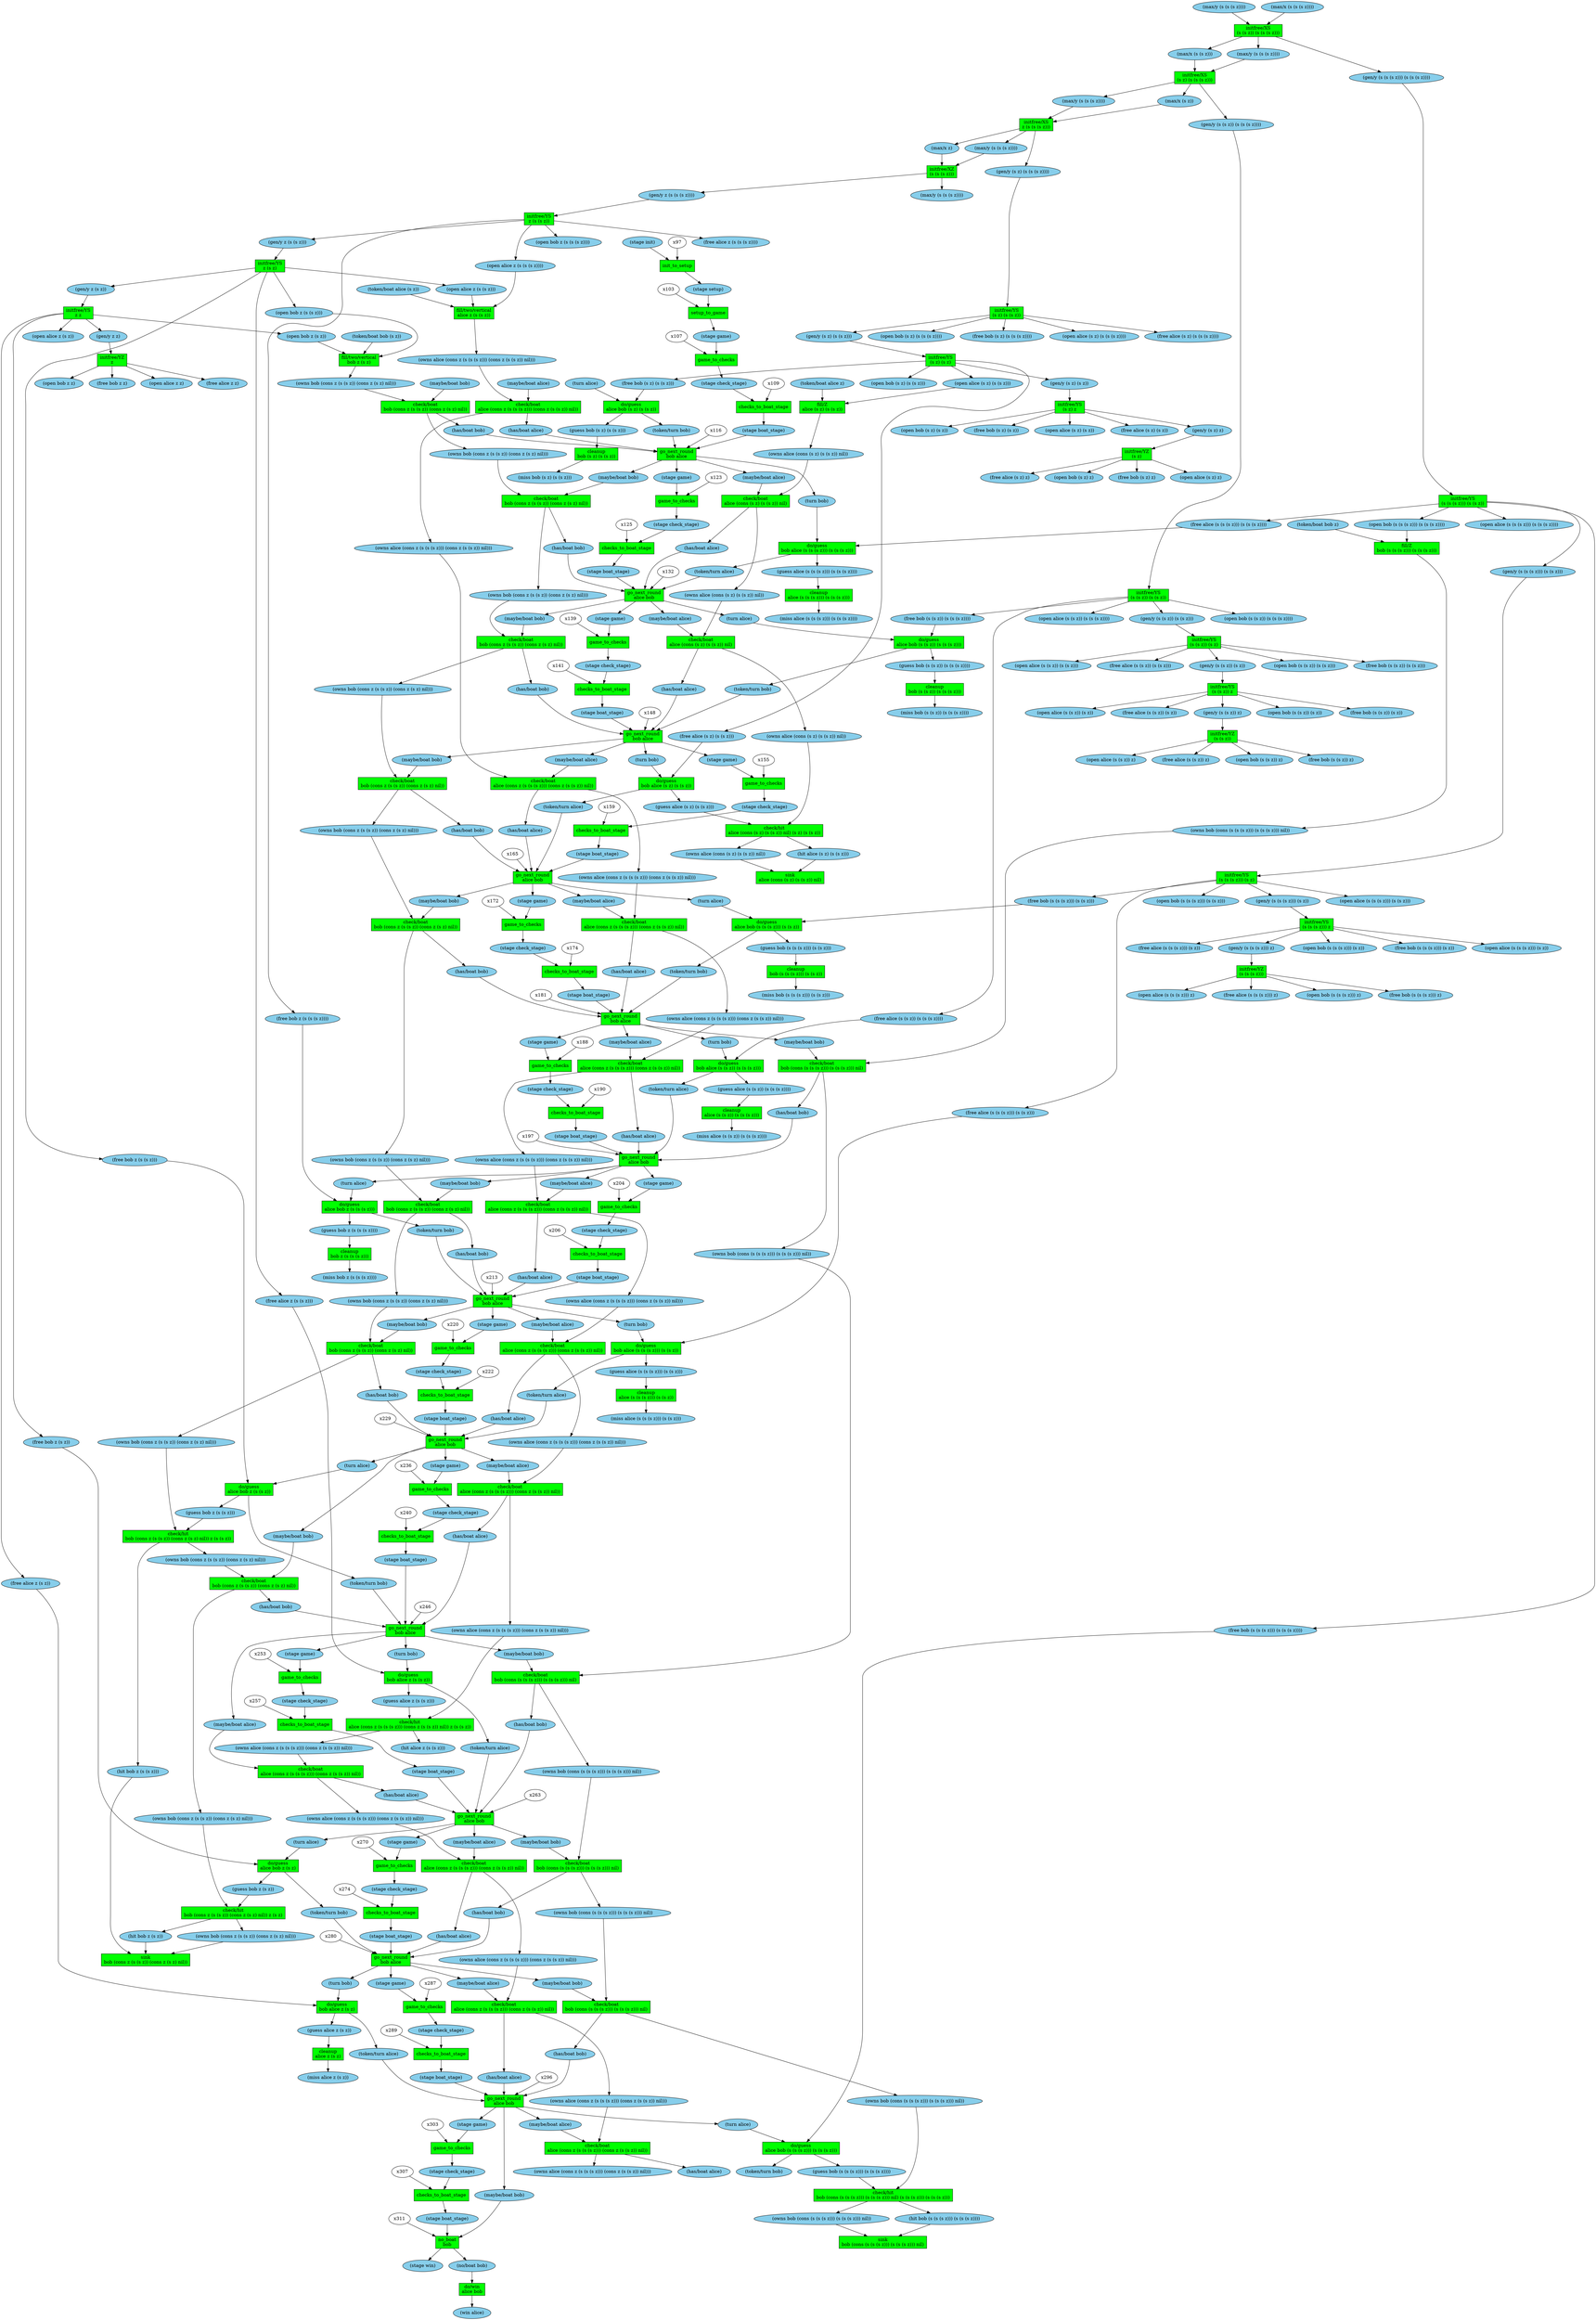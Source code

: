 digraph {
x9 [style=filled,fillcolor=skyblue,label="(maybe/boat bob)"];
x8 [style=filled,fillcolor=skyblue,label="(maybe/boat alice)"];
x7 [style=filled,fillcolor=skyblue,label="(turn alice)"];
x6 [style=filled,fillcolor=skyblue,label="(token/boat bob z)"];
x5 [style=filled,fillcolor=skyblue,label="(token/boat alice z)"];
x4 [style=filled,fillcolor=skyblue,label="(token/boat bob (s z))"];
x3 [style=filled,fillcolor=skyblue,label="(token/boat alice (s z))"];
x2 [style=filled,fillcolor=skyblue,label="(max/y (s (s (s z))))"];
x1 [style=filled,fillcolor=skyblue,label="(max/x (s (s (s z))))"];
x0 [style=filled,fillcolor=skyblue,label="(stage init)"];
t0 [shape=box,style=filled,fillcolor=green,label="initfree/XS\n(s (s z)) (s (s (s z)))"];
x12 [style=filled,fillcolor=skyblue,label="(max/x (s (s z)))"];
x11 [style=filled,fillcolor=skyblue,label="(gen/y (s (s (s z))) (s (s (s z))))"];
x10 [style=filled,fillcolor=skyblue,label="(max/y (s (s (s z))))"];
x1 -> t0;
x2 -> t0;
t0 -> x12;
t0 -> x11;
t0 -> x10;
t1 [shape=box,style=filled,fillcolor=green,label="initfree/XS\n(s z) (s (s (s z)))"];
x15 [style=filled,fillcolor=skyblue,label="(max/x (s z))"];
x14 [style=filled,fillcolor=skyblue,label="(gen/y (s (s z)) (s (s (s z))))"];
x13 [style=filled,fillcolor=skyblue,label="(max/y (s (s (s z))))"];
x12 -> t1;
x10 -> t1;
t1 -> x15;
t1 -> x14;
t1 -> x13;
t2 [shape=box,style=filled,fillcolor=green,label="initfree/XS\nz (s (s (s z)))"];
x18 [style=filled,fillcolor=skyblue,label="(max/x z)"];
x17 [style=filled,fillcolor=skyblue,label="(gen/y (s z) (s (s (s z))))"];
x16 [style=filled,fillcolor=skyblue,label="(max/y (s (s (s z))))"];
x15 -> t2;
x13 -> t2;
t2 -> x18;
t2 -> x17;
t2 -> x16;
t3 [shape=box,style=filled,fillcolor=green,label="initfree/YS\n(s z) (s (s z))"];
x23 [style=filled,fillcolor=skyblue,label="(gen/y (s z) (s (s z)))"];
x22 [style=filled,fillcolor=skyblue,label="(open bob (s z) (s (s (s z))))"];
x21 [style=filled,fillcolor=skyblue,label="(free bob (s z) (s (s (s z))))"];
x20 [style=filled,fillcolor=skyblue,label="(open alice (s z) (s (s (s z))))"];
x19 [style=filled,fillcolor=skyblue,label="(free alice (s z) (s (s (s z))))"];
x17 -> t3;
t3 -> x23;
t3 -> x22;
t3 -> x21;
t3 -> x20;
t3 -> x19;
t4 [shape=box,style=filled,fillcolor=green,label="initfree/YS\n(s (s (s z))) (s (s z))"];
x28 [style=filled,fillcolor=skyblue,label="(gen/y (s (s (s z))) (s (s z)))"];
x27 [style=filled,fillcolor=skyblue,label="(open bob (s (s (s z))) (s (s (s z))))"];
x26 [style=filled,fillcolor=skyblue,label="(free bob (s (s (s z))) (s (s (s z))))"];
x25 [style=filled,fillcolor=skyblue,label="(open alice (s (s (s z))) (s (s (s z))))"];
x24 [style=filled,fillcolor=skyblue,label="(free alice (s (s (s z))) (s (s (s z))))"];
x11 -> t4;
t4 -> x28;
t4 -> x27;
t4 -> x26;
t4 -> x25;
t4 -> x24;
t5 [shape=box,style=filled,fillcolor=green,label="initfree/YS\n(s z) (s z)"];
x33 [style=filled,fillcolor=skyblue,label="(gen/y (s z) (s z))"];
x32 [style=filled,fillcolor=skyblue,label="(open bob (s z) (s (s z)))"];
x31 [style=filled,fillcolor=skyblue,label="(free bob (s z) (s (s z)))"];
x30 [style=filled,fillcolor=skyblue,label="(open alice (s z) (s (s z)))"];
x29 [style=filled,fillcolor=skyblue,label="(free alice (s z) (s (s z)))"];
x23 -> t5;
t5 -> x33;
t5 -> x32;
t5 -> x31;
t5 -> x30;
t5 -> x29;
t6 [shape=box,style=filled,fillcolor=green,label="initfree/YS\n(s (s z)) (s (s z))"];
x38 [style=filled,fillcolor=skyblue,label="(gen/y (s (s z)) (s (s z)))"];
x37 [style=filled,fillcolor=skyblue,label="(open bob (s (s z)) (s (s (s z))))"];
x36 [style=filled,fillcolor=skyblue,label="(free bob (s (s z)) (s (s (s z))))"];
x35 [style=filled,fillcolor=skyblue,label="(open alice (s (s z)) (s (s (s z))))"];
x34 [style=filled,fillcolor=skyblue,label="(free alice (s (s z)) (s (s (s z))))"];
x14 -> t6;
t6 -> x38;
t6 -> x37;
t6 -> x36;
t6 -> x35;
t6 -> x34;
t7 [shape=box,style=filled,fillcolor=green,label="initfree/YS\n(s (s (s z))) (s z)"];
x43 [style=filled,fillcolor=skyblue,label="(gen/y (s (s (s z))) (s z))"];
x42 [style=filled,fillcolor=skyblue,label="(open bob (s (s (s z))) (s (s z)))"];
x41 [style=filled,fillcolor=skyblue,label="(free bob (s (s (s z))) (s (s z)))"];
x40 [style=filled,fillcolor=skyblue,label="(open alice (s (s (s z))) (s (s z)))"];
x39 [style=filled,fillcolor=skyblue,label="(free alice (s (s (s z))) (s (s z)))"];
x28 -> t7;
t7 -> x43;
t7 -> x42;
t7 -> x41;
t7 -> x40;
t7 -> x39;
t8 [shape=box,style=filled,fillcolor=green,label="initfree/XZ\n(s (s (s z)))"];
x45 [style=filled,fillcolor=skyblue,label="(gen/y z (s (s (s z))))"];
x44 [style=filled,fillcolor=skyblue,label="(max/y (s (s (s z))))"];
x18 -> t8;
x16 -> t8;
t8 -> x45;
t8 -> x44;
t9 [shape=box,style=filled,fillcolor=green,label="initfree/YS\nz (s (s z))"];
x50 [style=filled,fillcolor=skyblue,label="(gen/y z (s (s z)))"];
x49 [style=filled,fillcolor=skyblue,label="(open bob z (s (s (s z))))"];
x48 [style=filled,fillcolor=skyblue,label="(free bob z (s (s (s z))))"];
x47 [style=filled,fillcolor=skyblue,label="(open alice z (s (s (s z))))"];
x46 [style=filled,fillcolor=skyblue,label="(free alice z (s (s (s z))))"];
x45 -> t9;
t9 -> x50;
t9 -> x49;
t9 -> x48;
t9 -> x47;
t9 -> x46;
t10 [shape=box,style=filled,fillcolor=green,label="initfree/YS\nz (s z)"];
x55 [style=filled,fillcolor=skyblue,label="(gen/y z (s z))"];
x54 [style=filled,fillcolor=skyblue,label="(open bob z (s (s z)))"];
x53 [style=filled,fillcolor=skyblue,label="(free bob z (s (s z)))"];
x52 [style=filled,fillcolor=skyblue,label="(open alice z (s (s z)))"];
x51 [style=filled,fillcolor=skyblue,label="(free alice z (s (s z)))"];
x50 -> t10;
t10 -> x55;
t10 -> x54;
t10 -> x53;
t10 -> x52;
t10 -> x51;
t11 [shape=box,style=filled,fillcolor=green,label="initfree/YS\nz z"];
x60 [style=filled,fillcolor=skyblue,label="(gen/y z z)"];
x59 [style=filled,fillcolor=skyblue,label="(open bob z (s z))"];
x58 [style=filled,fillcolor=skyblue,label="(free bob z (s z))"];
x57 [style=filled,fillcolor=skyblue,label="(open alice z (s z))"];
x56 [style=filled,fillcolor=skyblue,label="(free alice z (s z))"];
x55 -> t11;
t11 -> x60;
t11 -> x59;
t11 -> x58;
t11 -> x57;
t11 -> x56;
t12 [shape=box,style=filled,fillcolor=green,label="initfree/YS\n(s z) z"];
x65 [style=filled,fillcolor=skyblue,label="(gen/y (s z) z)"];
x64 [style=filled,fillcolor=skyblue,label="(open bob (s z) (s z))"];
x63 [style=filled,fillcolor=skyblue,label="(free bob (s z) (s z))"];
x62 [style=filled,fillcolor=skyblue,label="(open alice (s z) (s z))"];
x61 [style=filled,fillcolor=skyblue,label="(free alice (s z) (s z))"];
x33 -> t12;
t12 -> x65;
t12 -> x64;
t12 -> x63;
t12 -> x62;
t12 -> x61;
t13 [shape=box,style=filled,fillcolor=green,label="initfree/YZ\n(s z)"];
x69 [style=filled,fillcolor=skyblue,label="(open bob (s z) z)"];
x68 [style=filled,fillcolor=skyblue,label="(free bob (s z) z)"];
x67 [style=filled,fillcolor=skyblue,label="(open alice (s z) z)"];
x66 [style=filled,fillcolor=skyblue,label="(free alice (s z) z)"];
x65 -> t13;
t13 -> x69;
t13 -> x68;
t13 -> x67;
t13 -> x66;
t14 [shape=box,style=filled,fillcolor=green,label="initfree/YS\n(s (s z)) (s z)"];
x74 [style=filled,fillcolor=skyblue,label="(gen/y (s (s z)) (s z))"];
x73 [style=filled,fillcolor=skyblue,label="(open bob (s (s z)) (s (s z)))"];
x72 [style=filled,fillcolor=skyblue,label="(free bob (s (s z)) (s (s z)))"];
x71 [style=filled,fillcolor=skyblue,label="(open alice (s (s z)) (s (s z)))"];
x70 [style=filled,fillcolor=skyblue,label="(free alice (s (s z)) (s (s z)))"];
x38 -> t14;
t14 -> x74;
t14 -> x73;
t14 -> x72;
t14 -> x71;
t14 -> x70;
t15 [shape=box,style=filled,fillcolor=green,label="initfree/YZ\nz"];
x78 [style=filled,fillcolor=skyblue,label="(open bob z z)"];
x77 [style=filled,fillcolor=skyblue,label="(free bob z z)"];
x76 [style=filled,fillcolor=skyblue,label="(open alice z z)"];
x75 [style=filled,fillcolor=skyblue,label="(free alice z z)"];
x60 -> t15;
t15 -> x78;
t15 -> x77;
t15 -> x76;
t15 -> x75;
t16 [shape=box,style=filled,fillcolor=green,label="initfree/YS\n(s (s z)) z"];
x83 [style=filled,fillcolor=skyblue,label="(gen/y (s (s z)) z)"];
x82 [style=filled,fillcolor=skyblue,label="(open bob (s (s z)) (s z))"];
x81 [style=filled,fillcolor=skyblue,label="(free bob (s (s z)) (s z))"];
x80 [style=filled,fillcolor=skyblue,label="(open alice (s (s z)) (s z))"];
x79 [style=filled,fillcolor=skyblue,label="(free alice (s (s z)) (s z))"];
x74 -> t16;
t16 -> x83;
t16 -> x82;
t16 -> x81;
t16 -> x80;
t16 -> x79;
t17 [shape=box,style=filled,fillcolor=green,label="initfree/YZ\n(s (s z))"];
x87 [style=filled,fillcolor=skyblue,label="(open bob (s (s z)) z)"];
x86 [style=filled,fillcolor=skyblue,label="(free bob (s (s z)) z)"];
x85 [style=filled,fillcolor=skyblue,label="(open alice (s (s z)) z)"];
x84 [style=filled,fillcolor=skyblue,label="(free alice (s (s z)) z)"];
x83 -> t17;
t17 -> x87;
t17 -> x86;
t17 -> x85;
t17 -> x84;
t18 [shape=box,style=filled,fillcolor=green,label="initfree/YS\n(s (s (s z))) z"];
x92 [style=filled,fillcolor=skyblue,label="(gen/y (s (s (s z))) z)"];
x91 [style=filled,fillcolor=skyblue,label="(open bob (s (s (s z))) (s z))"];
x90 [style=filled,fillcolor=skyblue,label="(free bob (s (s (s z))) (s z))"];
x89 [style=filled,fillcolor=skyblue,label="(open alice (s (s (s z))) (s z))"];
x88 [style=filled,fillcolor=skyblue,label="(free alice (s (s (s z))) (s z))"];
x43 -> t18;
t18 -> x92;
t18 -> x91;
t18 -> x90;
t18 -> x89;
t18 -> x88;
t19 [shape=box,style=filled,fillcolor=green,label="initfree/YZ\n(s (s (s z)))"];
x96 [style=filled,fillcolor=skyblue,label="(open bob (s (s (s z))) z)"];
x95 [style=filled,fillcolor=skyblue,label="(free bob (s (s (s z))) z)"];
x94 [style=filled,fillcolor=skyblue,label="(open alice (s (s (s z))) z)"];
x93 [style=filled,fillcolor=skyblue,label="(free alice (s (s (s z))) z)"];
x92 -> t19;
t19 -> x96;
t19 -> x95;
t19 -> x94;
t19 -> x93;
t20 [shape=box,style=filled,fillcolor=green,label="init_to_setup\n"];
x98 [style=filled,fillcolor=skyblue,label="(stage setup)"];
x0 -> t20;
x97 -> t20;
t20 -> x98;
t21 [shape=box,style=filled,fillcolor=green,label="fill/two/vertical\nalice z (s (s z))"];
x99 [style=filled,fillcolor=skyblue,label="(owns alice (cons z (s (s (s z))) (cons z (s (s z)) nil)))"];
x3 -> t21;
x52 -> t21;
x47 -> t21;
t21 -> x99;
t22 [shape=box,style=filled,fillcolor=green,label="fill/two/vertical\nbob z (s z)"];
x100 [style=filled,fillcolor=skyblue,label="(owns bob (cons z (s (s z)) (cons z (s z) nil)))"];
x4 -> t22;
x59 -> t22;
x54 -> t22;
t22 -> x100;
t23 [shape=box,style=filled,fillcolor=green,label="fill/Z\nalice (s z) (s (s z))"];
x101 [style=filled,fillcolor=skyblue,label="(owns alice (cons (s z) (s (s z)) nil))"];
x5 -> t23;
x30 -> t23;
t23 -> x101;
t24 [shape=box,style=filled,fillcolor=green,label="fill/Z\nbob (s (s (s z))) (s (s (s z)))"];
x102 [style=filled,fillcolor=skyblue,label="(owns bob (cons (s (s (s z))) (s (s (s z))) nil))"];
x6 -> t24;
x27 -> t24;
t24 -> x102;
t25 [shape=box,style=filled,fillcolor=green,label="setup_to_game\n"];
x104 [style=filled,fillcolor=skyblue,label="(stage game)"];
x98 -> t25;
x103 -> t25;
t25 -> x104;
t26 [shape=box,style=filled,fillcolor=green,label="do/guess\nalice bob (s z) (s (s z))"];
x106 [style=filled,fillcolor=skyblue,label="(token/turn bob)"];
x105 [style=filled,fillcolor=skyblue,label="(guess bob (s z) (s (s z)))"];
x7 -> t26;
x31 -> t26;
t26 -> x106;
t26 -> x105;
t27 [shape=box,style=filled,fillcolor=green,label="game_to_checks\n"];
x108 [style=filled,fillcolor=skyblue,label="(stage check_stage)"];
x104 -> t27;
x107 -> t27;
t27 -> x108;
t28 [shape=box,style=filled,fillcolor=green,label="checks_to_boat_stage\n"];
x110 [style=filled,fillcolor=skyblue,label="(stage boat_stage)"];
x108 -> t28;
x109 -> t28;
t28 -> x110;
t29 [shape=box,style=filled,fillcolor=green,label="check/boat\nbob (cons z (s (s z)) (cons z (s z) nil))"];
x112 [style=filled,fillcolor=skyblue,label="(has/boat bob)"];
x111 [style=filled,fillcolor=skyblue,label="(owns bob (cons z (s (s z)) (cons z (s z) nil)))"];
x9 -> t29;
x100 -> t29;
t29 -> x112;
t29 -> x111;
t30 [shape=box,style=filled,fillcolor=green,label="check/boat\nalice (cons z (s (s (s z))) (cons z (s (s z)) nil))"];
x114 [style=filled,fillcolor=skyblue,label="(has/boat alice)"];
x113 [style=filled,fillcolor=skyblue,label="(owns alice (cons z (s (s (s z))) (cons z (s (s z)) nil)))"];
x8 -> t30;
x99 -> t30;
t30 -> x114;
t30 -> x113;
t31 [shape=box,style=filled,fillcolor=green,label="cleanup\nbob (s z) (s (s z))"];
x115 [style=filled,fillcolor=skyblue,label="(miss bob (s z) (s (s z)))"];
x105 -> t31;
t31 -> x115;
t32 [shape=box,style=filled,fillcolor=green,label="go_next_round\nbob alice"];
x120 [style=filled,fillcolor=skyblue,label="(stage game)"];
x119 [style=filled,fillcolor=skyblue,label="(turn bob)"];
x118 [style=filled,fillcolor=skyblue,label="(maybe/boat alice)"];
x117 [style=filled,fillcolor=skyblue,label="(maybe/boat bob)"];
x110 -> t32;
x116 -> t32;
x112 -> t32;
x114 -> t32;
x106 -> t32;
t32 -> x120;
t32 -> x119;
t32 -> x118;
t32 -> x117;
t33 [shape=box,style=filled,fillcolor=green,label="do/guess\nbob alice (s (s (s z))) (s (s (s z)))"];
x122 [style=filled,fillcolor=skyblue,label="(token/turn alice)"];
x121 [style=filled,fillcolor=skyblue,label="(guess alice (s (s (s z))) (s (s (s z))))"];
x119 -> t33;
x24 -> t33;
t33 -> x122;
t33 -> x121;
t34 [shape=box,style=filled,fillcolor=green,label="game_to_checks\n"];
x124 [style=filled,fillcolor=skyblue,label="(stage check_stage)"];
x120 -> t34;
x123 -> t34;
t34 -> x124;
t35 [shape=box,style=filled,fillcolor=green,label="checks_to_boat_stage\n"];
x126 [style=filled,fillcolor=skyblue,label="(stage boat_stage)"];
x124 -> t35;
x125 -> t35;
t35 -> x126;
t36 [shape=box,style=filled,fillcolor=green,label="check/boat\nalice (cons (s z) (s (s z)) nil)"];
x128 [style=filled,fillcolor=skyblue,label="(has/boat alice)"];
x127 [style=filled,fillcolor=skyblue,label="(owns alice (cons (s z) (s (s z)) nil))"];
x118 -> t36;
x101 -> t36;
t36 -> x128;
t36 -> x127;
t37 [shape=box,style=filled,fillcolor=green,label="check/boat\nbob (cons z (s (s z)) (cons z (s z) nil))"];
x130 [style=filled,fillcolor=skyblue,label="(has/boat bob)"];
x129 [style=filled,fillcolor=skyblue,label="(owns bob (cons z (s (s z)) (cons z (s z) nil)))"];
x117 -> t37;
x111 -> t37;
t37 -> x130;
t37 -> x129;
t38 [shape=box,style=filled,fillcolor=green,label="cleanup\nalice (s (s (s z))) (s (s (s z)))"];
x131 [style=filled,fillcolor=skyblue,label="(miss alice (s (s (s z))) (s (s (s z))))"];
x121 -> t38;
t38 -> x131;
t39 [shape=box,style=filled,fillcolor=green,label="go_next_round\nalice bob"];
x136 [style=filled,fillcolor=skyblue,label="(stage game)"];
x135 [style=filled,fillcolor=skyblue,label="(turn alice)"];
x134 [style=filled,fillcolor=skyblue,label="(maybe/boat bob)"];
x133 [style=filled,fillcolor=skyblue,label="(maybe/boat alice)"];
x126 -> t39;
x132 -> t39;
x128 -> t39;
x130 -> t39;
x122 -> t39;
t39 -> x136;
t39 -> x135;
t39 -> x134;
t39 -> x133;
t40 [shape=box,style=filled,fillcolor=green,label="do/guess\nalice bob (s (s z)) (s (s (s z)))"];
x138 [style=filled,fillcolor=skyblue,label="(token/turn bob)"];
x137 [style=filled,fillcolor=skyblue,label="(guess bob (s (s z)) (s (s (s z))))"];
x135 -> t40;
x36 -> t40;
t40 -> x138;
t40 -> x137;
t41 [shape=box,style=filled,fillcolor=green,label="game_to_checks\n"];
x140 [style=filled,fillcolor=skyblue,label="(stage check_stage)"];
x136 -> t41;
x139 -> t41;
t41 -> x140;
t42 [shape=box,style=filled,fillcolor=green,label="checks_to_boat_stage\n"];
x142 [style=filled,fillcolor=skyblue,label="(stage boat_stage)"];
x140 -> t42;
x141 -> t42;
t42 -> x142;
t43 [shape=box,style=filled,fillcolor=green,label="check/boat\nalice (cons (s z) (s (s z)) nil)"];
x144 [style=filled,fillcolor=skyblue,label="(has/boat alice)"];
x143 [style=filled,fillcolor=skyblue,label="(owns alice (cons (s z) (s (s z)) nil))"];
x133 -> t43;
x127 -> t43;
t43 -> x144;
t43 -> x143;
t44 [shape=box,style=filled,fillcolor=green,label="check/boat\nbob (cons z (s (s z)) (cons z (s z) nil))"];
x146 [style=filled,fillcolor=skyblue,label="(has/boat bob)"];
x145 [style=filled,fillcolor=skyblue,label="(owns bob (cons z (s (s z)) (cons z (s z) nil)))"];
x134 -> t44;
x129 -> t44;
t44 -> x146;
t44 -> x145;
t45 [shape=box,style=filled,fillcolor=green,label="cleanup\nbob (s (s z)) (s (s (s z)))"];
x147 [style=filled,fillcolor=skyblue,label="(miss bob (s (s z)) (s (s (s z))))"];
x137 -> t45;
t45 -> x147;
t46 [shape=box,style=filled,fillcolor=green,label="go_next_round\nbob alice"];
x152 [style=filled,fillcolor=skyblue,label="(stage game)"];
x151 [style=filled,fillcolor=skyblue,label="(turn bob)"];
x150 [style=filled,fillcolor=skyblue,label="(maybe/boat alice)"];
x149 [style=filled,fillcolor=skyblue,label="(maybe/boat bob)"];
x142 -> t46;
x148 -> t46;
x146 -> t46;
x144 -> t46;
x138 -> t46;
t46 -> x152;
t46 -> x151;
t46 -> x150;
t46 -> x149;
t47 [shape=box,style=filled,fillcolor=green,label="do/guess\nbob alice (s z) (s (s z))"];
x154 [style=filled,fillcolor=skyblue,label="(token/turn alice)"];
x153 [style=filled,fillcolor=skyblue,label="(guess alice (s z) (s (s z)))"];
x151 -> t47;
x29 -> t47;
t47 -> x154;
t47 -> x153;
t48 [shape=box,style=filled,fillcolor=green,label="game_to_checks\n"];
x156 [style=filled,fillcolor=skyblue,label="(stage check_stage)"];
x152 -> t48;
x155 -> t48;
t48 -> x156;
t49 [shape=box,style=filled,fillcolor=green,label="check/hit\nalice (cons (s z) (s (s z)) nil) (s z) (s (s z))"];
x158 [style=filled,fillcolor=skyblue,label="(hit alice (s z) (s (s z)))"];
x157 [style=filled,fillcolor=skyblue,label="(owns alice (cons (s z) (s (s z)) nil))"];
x143 -> t49;
x153 -> t49;
t49 -> x158;
t49 -> x157;
t50 [shape=box,style=filled,fillcolor=green,label="sink\nalice (cons (s z) (s (s z)) nil)"];
x157 -> t50;
x158 -> t50;
t51 [shape=box,style=filled,fillcolor=green,label="checks_to_boat_stage\n"];
x160 [style=filled,fillcolor=skyblue,label="(stage boat_stage)"];
x156 -> t51;
x159 -> t51;
t51 -> x160;
t52 [shape=box,style=filled,fillcolor=green,label="check/boat\nbob (cons z (s (s z)) (cons z (s z) nil))"];
x162 [style=filled,fillcolor=skyblue,label="(has/boat bob)"];
x161 [style=filled,fillcolor=skyblue,label="(owns bob (cons z (s (s z)) (cons z (s z) nil)))"];
x149 -> t52;
x145 -> t52;
t52 -> x162;
t52 -> x161;
t53 [shape=box,style=filled,fillcolor=green,label="check/boat\nalice (cons z (s (s (s z))) (cons z (s (s z)) nil))"];
x164 [style=filled,fillcolor=skyblue,label="(has/boat alice)"];
x163 [style=filled,fillcolor=skyblue,label="(owns alice (cons z (s (s (s z))) (cons z (s (s z)) nil)))"];
x150 -> t53;
x113 -> t53;
t53 -> x164;
t53 -> x163;
t54 [shape=box,style=filled,fillcolor=green,label="go_next_round\nalice bob"];
x169 [style=filled,fillcolor=skyblue,label="(stage game)"];
x168 [style=filled,fillcolor=skyblue,label="(turn alice)"];
x167 [style=filled,fillcolor=skyblue,label="(maybe/boat bob)"];
x166 [style=filled,fillcolor=skyblue,label="(maybe/boat alice)"];
x160 -> t54;
x165 -> t54;
x164 -> t54;
x162 -> t54;
x154 -> t54;
t54 -> x169;
t54 -> x168;
t54 -> x167;
t54 -> x166;
t55 [shape=box,style=filled,fillcolor=green,label="do/guess\nalice bob (s (s (s z))) (s (s z))"];
x171 [style=filled,fillcolor=skyblue,label="(token/turn bob)"];
x170 [style=filled,fillcolor=skyblue,label="(guess bob (s (s (s z))) (s (s z)))"];
x168 -> t55;
x41 -> t55;
t55 -> x171;
t55 -> x170;
t56 [shape=box,style=filled,fillcolor=green,label="game_to_checks\n"];
x173 [style=filled,fillcolor=skyblue,label="(stage check_stage)"];
x169 -> t56;
x172 -> t56;
t56 -> x173;
t57 [shape=box,style=filled,fillcolor=green,label="checks_to_boat_stage\n"];
x175 [style=filled,fillcolor=skyblue,label="(stage boat_stage)"];
x173 -> t57;
x174 -> t57;
t57 -> x175;
t58 [shape=box,style=filled,fillcolor=green,label="check/boat\nbob (cons z (s (s z)) (cons z (s z) nil))"];
x177 [style=filled,fillcolor=skyblue,label="(has/boat bob)"];
x176 [style=filled,fillcolor=skyblue,label="(owns bob (cons z (s (s z)) (cons z (s z) nil)))"];
x167 -> t58;
x161 -> t58;
t58 -> x177;
t58 -> x176;
t59 [shape=box,style=filled,fillcolor=green,label="check/boat\nalice (cons z (s (s (s z))) (cons z (s (s z)) nil))"];
x179 [style=filled,fillcolor=skyblue,label="(has/boat alice)"];
x178 [style=filled,fillcolor=skyblue,label="(owns alice (cons z (s (s (s z))) (cons z (s (s z)) nil)))"];
x166 -> t59;
x163 -> t59;
t59 -> x179;
t59 -> x178;
t60 [shape=box,style=filled,fillcolor=green,label="cleanup\nbob (s (s (s z))) (s (s z))"];
x180 [style=filled,fillcolor=skyblue,label="(miss bob (s (s (s z))) (s (s z)))"];
x170 -> t60;
t60 -> x180;
t61 [shape=box,style=filled,fillcolor=green,label="go_next_round\nbob alice"];
x185 [style=filled,fillcolor=skyblue,label="(stage game)"];
x184 [style=filled,fillcolor=skyblue,label="(turn bob)"];
x183 [style=filled,fillcolor=skyblue,label="(maybe/boat alice)"];
x182 [style=filled,fillcolor=skyblue,label="(maybe/boat bob)"];
x175 -> t61;
x181 -> t61;
x177 -> t61;
x179 -> t61;
x171 -> t61;
t61 -> x185;
t61 -> x184;
t61 -> x183;
t61 -> x182;
t62 [shape=box,style=filled,fillcolor=green,label="do/guess\nbob alice (s (s z)) (s (s (s z)))"];
x187 [style=filled,fillcolor=skyblue,label="(token/turn alice)"];
x186 [style=filled,fillcolor=skyblue,label="(guess alice (s (s z)) (s (s (s z))))"];
x184 -> t62;
x34 -> t62;
t62 -> x187;
t62 -> x186;
t63 [shape=box,style=filled,fillcolor=green,label="game_to_checks\n"];
x189 [style=filled,fillcolor=skyblue,label="(stage check_stage)"];
x185 -> t63;
x188 -> t63;
t63 -> x189;
t64 [shape=box,style=filled,fillcolor=green,label="checks_to_boat_stage\n"];
x191 [style=filled,fillcolor=skyblue,label="(stage boat_stage)"];
x189 -> t64;
x190 -> t64;
t64 -> x191;
t65 [shape=box,style=filled,fillcolor=green,label="cleanup\nalice (s (s z)) (s (s (s z)))"];
x192 [style=filled,fillcolor=skyblue,label="(miss alice (s (s z)) (s (s (s z))))"];
x186 -> t65;
t65 -> x192;
t66 [shape=box,style=filled,fillcolor=green,label="check/boat\nbob (cons (s (s (s z))) (s (s (s z))) nil)"];
x194 [style=filled,fillcolor=skyblue,label="(has/boat bob)"];
x193 [style=filled,fillcolor=skyblue,label="(owns bob (cons (s (s (s z))) (s (s (s z))) nil))"];
x182 -> t66;
x102 -> t66;
t66 -> x194;
t66 -> x193;
t67 [shape=box,style=filled,fillcolor=green,label="check/boat\nalice (cons z (s (s (s z))) (cons z (s (s z)) nil))"];
x196 [style=filled,fillcolor=skyblue,label="(has/boat alice)"];
x195 [style=filled,fillcolor=skyblue,label="(owns alice (cons z (s (s (s z))) (cons z (s (s z)) nil)))"];
x183 -> t67;
x178 -> t67;
t67 -> x196;
t67 -> x195;
t68 [shape=box,style=filled,fillcolor=green,label="go_next_round\nalice bob"];
x201 [style=filled,fillcolor=skyblue,label="(stage game)"];
x200 [style=filled,fillcolor=skyblue,label="(turn alice)"];
x199 [style=filled,fillcolor=skyblue,label="(maybe/boat bob)"];
x198 [style=filled,fillcolor=skyblue,label="(maybe/boat alice)"];
x191 -> t68;
x197 -> t68;
x196 -> t68;
x194 -> t68;
x187 -> t68;
t68 -> x201;
t68 -> x200;
t68 -> x199;
t68 -> x198;
t69 [shape=box,style=filled,fillcolor=green,label="do/guess\nalice bob z (s (s (s z)))"];
x203 [style=filled,fillcolor=skyblue,label="(token/turn bob)"];
x202 [style=filled,fillcolor=skyblue,label="(guess bob z (s (s (s z))))"];
x200 -> t69;
x48 -> t69;
t69 -> x203;
t69 -> x202;
t70 [shape=box,style=filled,fillcolor=green,label="game_to_checks\n"];
x205 [style=filled,fillcolor=skyblue,label="(stage check_stage)"];
x201 -> t70;
x204 -> t70;
t70 -> x205;
t71 [shape=box,style=filled,fillcolor=green,label="checks_to_boat_stage\n"];
x207 [style=filled,fillcolor=skyblue,label="(stage boat_stage)"];
x205 -> t71;
x206 -> t71;
t71 -> x207;
t72 [shape=box,style=filled,fillcolor=green,label="cleanup\nbob z (s (s (s z)))"];
x208 [style=filled,fillcolor=skyblue,label="(miss bob z (s (s (s z))))"];
x202 -> t72;
t72 -> x208;
t73 [shape=box,style=filled,fillcolor=green,label="check/boat\nbob (cons z (s (s z)) (cons z (s z) nil))"];
x210 [style=filled,fillcolor=skyblue,label="(has/boat bob)"];
x209 [style=filled,fillcolor=skyblue,label="(owns bob (cons z (s (s z)) (cons z (s z) nil)))"];
x199 -> t73;
x176 -> t73;
t73 -> x210;
t73 -> x209;
t74 [shape=box,style=filled,fillcolor=green,label="check/boat\nalice (cons z (s (s (s z))) (cons z (s (s z)) nil))"];
x212 [style=filled,fillcolor=skyblue,label="(has/boat alice)"];
x211 [style=filled,fillcolor=skyblue,label="(owns alice (cons z (s (s (s z))) (cons z (s (s z)) nil)))"];
x198 -> t74;
x195 -> t74;
t74 -> x212;
t74 -> x211;
t75 [shape=box,style=filled,fillcolor=green,label="go_next_round\nbob alice"];
x217 [style=filled,fillcolor=skyblue,label="(stage game)"];
x216 [style=filled,fillcolor=skyblue,label="(turn bob)"];
x215 [style=filled,fillcolor=skyblue,label="(maybe/boat alice)"];
x214 [style=filled,fillcolor=skyblue,label="(maybe/boat bob)"];
x207 -> t75;
x213 -> t75;
x210 -> t75;
x212 -> t75;
x203 -> t75;
t75 -> x217;
t75 -> x216;
t75 -> x215;
t75 -> x214;
t76 [shape=box,style=filled,fillcolor=green,label="do/guess\nbob alice (s (s (s z))) (s (s z))"];
x219 [style=filled,fillcolor=skyblue,label="(token/turn alice)"];
x218 [style=filled,fillcolor=skyblue,label="(guess alice (s (s (s z))) (s (s z)))"];
x216 -> t76;
x39 -> t76;
t76 -> x219;
t76 -> x218;
t77 [shape=box,style=filled,fillcolor=green,label="game_to_checks\n"];
x221 [style=filled,fillcolor=skyblue,label="(stage check_stage)"];
x217 -> t77;
x220 -> t77;
t77 -> x221;
t78 [shape=box,style=filled,fillcolor=green,label="checks_to_boat_stage\n"];
x223 [style=filled,fillcolor=skyblue,label="(stage boat_stage)"];
x221 -> t78;
x222 -> t78;
t78 -> x223;
t79 [shape=box,style=filled,fillcolor=green,label="check/boat\nbob (cons z (s (s z)) (cons z (s z) nil))"];
x225 [style=filled,fillcolor=skyblue,label="(has/boat bob)"];
x224 [style=filled,fillcolor=skyblue,label="(owns bob (cons z (s (s z)) (cons z (s z) nil)))"];
x214 -> t79;
x209 -> t79;
t79 -> x225;
t79 -> x224;
t80 [shape=box,style=filled,fillcolor=green,label="check/boat\nalice (cons z (s (s (s z))) (cons z (s (s z)) nil))"];
x227 [style=filled,fillcolor=skyblue,label="(has/boat alice)"];
x226 [style=filled,fillcolor=skyblue,label="(owns alice (cons z (s (s (s z))) (cons z (s (s z)) nil)))"];
x215 -> t80;
x211 -> t80;
t80 -> x227;
t80 -> x226;
t81 [shape=box,style=filled,fillcolor=green,label="cleanup\nalice (s (s (s z))) (s (s z))"];
x228 [style=filled,fillcolor=skyblue,label="(miss alice (s (s (s z))) (s (s z)))"];
x218 -> t81;
t81 -> x228;
t82 [shape=box,style=filled,fillcolor=green,label="go_next_round\nalice bob"];
x233 [style=filled,fillcolor=skyblue,label="(stage game)"];
x232 [style=filled,fillcolor=skyblue,label="(turn alice)"];
x231 [style=filled,fillcolor=skyblue,label="(maybe/boat bob)"];
x230 [style=filled,fillcolor=skyblue,label="(maybe/boat alice)"];
x223 -> t82;
x229 -> t82;
x227 -> t82;
x225 -> t82;
x219 -> t82;
t82 -> x233;
t82 -> x232;
t82 -> x231;
t82 -> x230;
t83 [shape=box,style=filled,fillcolor=green,label="do/guess\nalice bob z (s (s z))"];
x235 [style=filled,fillcolor=skyblue,label="(token/turn bob)"];
x234 [style=filled,fillcolor=skyblue,label="(guess bob z (s (s z)))"];
x232 -> t83;
x53 -> t83;
t83 -> x235;
t83 -> x234;
t84 [shape=box,style=filled,fillcolor=green,label="game_to_checks\n"];
x237 [style=filled,fillcolor=skyblue,label="(stage check_stage)"];
x233 -> t84;
x236 -> t84;
t84 -> x237;
t85 [shape=box,style=filled,fillcolor=green,label="check/hit\nbob (cons z (s (s z)) (cons z (s z) nil)) z (s (s z))"];
x239 [style=filled,fillcolor=skyblue,label="(hit bob z (s (s z)))"];
x238 [style=filled,fillcolor=skyblue,label="(owns bob (cons z (s (s z)) (cons z (s z) nil)))"];
x224 -> t85;
x234 -> t85;
t85 -> x239;
t85 -> x238;
t86 [shape=box,style=filled,fillcolor=green,label="checks_to_boat_stage\n"];
x241 [style=filled,fillcolor=skyblue,label="(stage boat_stage)"];
x237 -> t86;
x240 -> t86;
t86 -> x241;
t87 [shape=box,style=filled,fillcolor=green,label="check/boat\nalice (cons z (s (s (s z))) (cons z (s (s z)) nil))"];
x243 [style=filled,fillcolor=skyblue,label="(has/boat alice)"];
x242 [style=filled,fillcolor=skyblue,label="(owns alice (cons z (s (s (s z))) (cons z (s (s z)) nil)))"];
x230 -> t87;
x226 -> t87;
t87 -> x243;
t87 -> x242;
t88 [shape=box,style=filled,fillcolor=green,label="check/boat\nbob (cons z (s (s z)) (cons z (s z) nil))"];
x245 [style=filled,fillcolor=skyblue,label="(has/boat bob)"];
x244 [style=filled,fillcolor=skyblue,label="(owns bob (cons z (s (s z)) (cons z (s z) nil)))"];
x231 -> t88;
x238 -> t88;
t88 -> x245;
t88 -> x244;
t89 [shape=box,style=filled,fillcolor=green,label="go_next_round\nbob alice"];
x250 [style=filled,fillcolor=skyblue,label="(stage game)"];
x249 [style=filled,fillcolor=skyblue,label="(turn bob)"];
x248 [style=filled,fillcolor=skyblue,label="(maybe/boat alice)"];
x247 [style=filled,fillcolor=skyblue,label="(maybe/boat bob)"];
x241 -> t89;
x246 -> t89;
x245 -> t89;
x243 -> t89;
x235 -> t89;
t89 -> x250;
t89 -> x249;
t89 -> x248;
t89 -> x247;
t90 [shape=box,style=filled,fillcolor=green,label="do/guess\nbob alice z (s (s z))"];
x252 [style=filled,fillcolor=skyblue,label="(token/turn alice)"];
x251 [style=filled,fillcolor=skyblue,label="(guess alice z (s (s z)))"];
x249 -> t90;
x51 -> t90;
t90 -> x252;
t90 -> x251;
t91 [shape=box,style=filled,fillcolor=green,label="game_to_checks\n"];
x254 [style=filled,fillcolor=skyblue,label="(stage check_stage)"];
x250 -> t91;
x253 -> t91;
t91 -> x254;
t92 [shape=box,style=filled,fillcolor=green,label="check/hit\nalice (cons z (s (s (s z))) (cons z (s (s z)) nil)) z (s (s z))"];
x256 [style=filled,fillcolor=skyblue,label="(hit alice z (s (s z)))"];
x255 [style=filled,fillcolor=skyblue,label="(owns alice (cons z (s (s (s z))) (cons z (s (s z)) nil)))"];
x242 -> t92;
x251 -> t92;
t92 -> x256;
t92 -> x255;
t93 [shape=box,style=filled,fillcolor=green,label="checks_to_boat_stage\n"];
x258 [style=filled,fillcolor=skyblue,label="(stage boat_stage)"];
x254 -> t93;
x257 -> t93;
t93 -> x258;
t94 [shape=box,style=filled,fillcolor=green,label="check/boat\nbob (cons (s (s (s z))) (s (s (s z))) nil)"];
x260 [style=filled,fillcolor=skyblue,label="(has/boat bob)"];
x259 [style=filled,fillcolor=skyblue,label="(owns bob (cons (s (s (s z))) (s (s (s z))) nil))"];
x247 -> t94;
x193 -> t94;
t94 -> x260;
t94 -> x259;
t95 [shape=box,style=filled,fillcolor=green,label="check/boat\nalice (cons z (s (s (s z))) (cons z (s (s z)) nil))"];
x262 [style=filled,fillcolor=skyblue,label="(has/boat alice)"];
x261 [style=filled,fillcolor=skyblue,label="(owns alice (cons z (s (s (s z))) (cons z (s (s z)) nil)))"];
x248 -> t95;
x255 -> t95;
t95 -> x262;
t95 -> x261;
t96 [shape=box,style=filled,fillcolor=green,label="go_next_round\nalice bob"];
x267 [style=filled,fillcolor=skyblue,label="(stage game)"];
x266 [style=filled,fillcolor=skyblue,label="(turn alice)"];
x265 [style=filled,fillcolor=skyblue,label="(maybe/boat bob)"];
x264 [style=filled,fillcolor=skyblue,label="(maybe/boat alice)"];
x258 -> t96;
x263 -> t96;
x262 -> t96;
x260 -> t96;
x252 -> t96;
t96 -> x267;
t96 -> x266;
t96 -> x265;
t96 -> x264;
t97 [shape=box,style=filled,fillcolor=green,label="do/guess\nalice bob z (s z)"];
x269 [style=filled,fillcolor=skyblue,label="(token/turn bob)"];
x268 [style=filled,fillcolor=skyblue,label="(guess bob z (s z))"];
x266 -> t97;
x58 -> t97;
t97 -> x269;
t97 -> x268;
t98 [shape=box,style=filled,fillcolor=green,label="game_to_checks\n"];
x271 [style=filled,fillcolor=skyblue,label="(stage check_stage)"];
x267 -> t98;
x270 -> t98;
t98 -> x271;
t99 [shape=box,style=filled,fillcolor=green,label="check/hit\nbob (cons z (s (s z)) (cons z (s z) nil)) z (s z)"];
x273 [style=filled,fillcolor=skyblue,label="(hit bob z (s z))"];
x272 [style=filled,fillcolor=skyblue,label="(owns bob (cons z (s (s z)) (cons z (s z) nil)))"];
x244 -> t99;
x268 -> t99;
t99 -> x273;
t99 -> x272;
t100 [shape=box,style=filled,fillcolor=green,label="sink\nbob (cons z (s (s z)) (cons z (s z) nil))"];
x272 -> t100;
x239 -> t100;
x273 -> t100;
t101 [shape=box,style=filled,fillcolor=green,label="checks_to_boat_stage\n"];
x275 [style=filled,fillcolor=skyblue,label="(stage boat_stage)"];
x271 -> t101;
x274 -> t101;
t101 -> x275;
t102 [shape=box,style=filled,fillcolor=green,label="check/boat\nbob (cons (s (s (s z))) (s (s (s z))) nil)"];
x277 [style=filled,fillcolor=skyblue,label="(has/boat bob)"];
x276 [style=filled,fillcolor=skyblue,label="(owns bob (cons (s (s (s z))) (s (s (s z))) nil))"];
x265 -> t102;
x259 -> t102;
t102 -> x277;
t102 -> x276;
t103 [shape=box,style=filled,fillcolor=green,label="check/boat\nalice (cons z (s (s (s z))) (cons z (s (s z)) nil))"];
x279 [style=filled,fillcolor=skyblue,label="(has/boat alice)"];
x278 [style=filled,fillcolor=skyblue,label="(owns alice (cons z (s (s (s z))) (cons z (s (s z)) nil)))"];
x264 -> t103;
x261 -> t103;
t103 -> x279;
t103 -> x278;
t104 [shape=box,style=filled,fillcolor=green,label="go_next_round\nbob alice"];
x284 [style=filled,fillcolor=skyblue,label="(stage game)"];
x283 [style=filled,fillcolor=skyblue,label="(turn bob)"];
x282 [style=filled,fillcolor=skyblue,label="(maybe/boat alice)"];
x281 [style=filled,fillcolor=skyblue,label="(maybe/boat bob)"];
x275 -> t104;
x280 -> t104;
x277 -> t104;
x279 -> t104;
x269 -> t104;
t104 -> x284;
t104 -> x283;
t104 -> x282;
t104 -> x281;
t105 [shape=box,style=filled,fillcolor=green,label="do/guess\nbob alice z (s z)"];
x286 [style=filled,fillcolor=skyblue,label="(token/turn alice)"];
x285 [style=filled,fillcolor=skyblue,label="(guess alice z (s z))"];
x283 -> t105;
x56 -> t105;
t105 -> x286;
t105 -> x285;
t106 [shape=box,style=filled,fillcolor=green,label="game_to_checks\n"];
x288 [style=filled,fillcolor=skyblue,label="(stage check_stage)"];
x284 -> t106;
x287 -> t106;
t106 -> x288;
t107 [shape=box,style=filled,fillcolor=green,label="checks_to_boat_stage\n"];
x290 [style=filled,fillcolor=skyblue,label="(stage boat_stage)"];
x288 -> t107;
x289 -> t107;
t107 -> x290;
t108 [shape=box,style=filled,fillcolor=green,label="check/boat\nalice (cons z (s (s (s z))) (cons z (s (s z)) nil))"];
x292 [style=filled,fillcolor=skyblue,label="(has/boat alice)"];
x291 [style=filled,fillcolor=skyblue,label="(owns alice (cons z (s (s (s z))) (cons z (s (s z)) nil)))"];
x282 -> t108;
x278 -> t108;
t108 -> x292;
t108 -> x291;
t109 [shape=box,style=filled,fillcolor=green,label="check/boat\nbob (cons (s (s (s z))) (s (s (s z))) nil)"];
x294 [style=filled,fillcolor=skyblue,label="(has/boat bob)"];
x293 [style=filled,fillcolor=skyblue,label="(owns bob (cons (s (s (s z))) (s (s (s z))) nil))"];
x281 -> t109;
x276 -> t109;
t109 -> x294;
t109 -> x293;
t110 [shape=box,style=filled,fillcolor=green,label="cleanup\nalice z (s z)"];
x295 [style=filled,fillcolor=skyblue,label="(miss alice z (s z))"];
x285 -> t110;
t110 -> x295;
t111 [shape=box,style=filled,fillcolor=green,label="go_next_round\nalice bob"];
x300 [style=filled,fillcolor=skyblue,label="(stage game)"];
x299 [style=filled,fillcolor=skyblue,label="(turn alice)"];
x298 [style=filled,fillcolor=skyblue,label="(maybe/boat bob)"];
x297 [style=filled,fillcolor=skyblue,label="(maybe/boat alice)"];
x290 -> t111;
x296 -> t111;
x292 -> t111;
x294 -> t111;
x286 -> t111;
t111 -> x300;
t111 -> x299;
t111 -> x298;
t111 -> x297;
t112 [shape=box,style=filled,fillcolor=green,label="do/guess\nalice bob (s (s (s z))) (s (s (s z)))"];
x302 [style=filled,fillcolor=skyblue,label="(token/turn bob)"];
x301 [style=filled,fillcolor=skyblue,label="(guess bob (s (s (s z))) (s (s (s z))))"];
x299 -> t112;
x26 -> t112;
t112 -> x302;
t112 -> x301;
t113 [shape=box,style=filled,fillcolor=green,label="game_to_checks\n"];
x304 [style=filled,fillcolor=skyblue,label="(stage check_stage)"];
x300 -> t113;
x303 -> t113;
t113 -> x304;
t114 [shape=box,style=filled,fillcolor=green,label="check/hit\nbob (cons (s (s (s z))) (s (s (s z))) nil) (s (s (s z))) (s (s (s z)))"];
x306 [style=filled,fillcolor=skyblue,label="(hit bob (s (s (s z))) (s (s (s z))))"];
x305 [style=filled,fillcolor=skyblue,label="(owns bob (cons (s (s (s z))) (s (s (s z))) nil))"];
x293 -> t114;
x301 -> t114;
t114 -> x306;
t114 -> x305;
t115 [shape=box,style=filled,fillcolor=green,label="sink\nbob (cons (s (s (s z))) (s (s (s z))) nil)"];
x305 -> t115;
x306 -> t115;
t116 [shape=box,style=filled,fillcolor=green,label="checks_to_boat_stage\n"];
x308 [style=filled,fillcolor=skyblue,label="(stage boat_stage)"];
x304 -> t116;
x307 -> t116;
t116 -> x308;
t117 [shape=box,style=filled,fillcolor=green,label="check/boat\nalice (cons z (s (s (s z))) (cons z (s (s z)) nil))"];
x310 [style=filled,fillcolor=skyblue,label="(has/boat alice)"];
x309 [style=filled,fillcolor=skyblue,label="(owns alice (cons z (s (s (s z))) (cons z (s (s z)) nil)))"];
x297 -> t117;
x291 -> t117;
t117 -> x310;
t117 -> x309;
t118 [shape=box,style=filled,fillcolor=green,label="no_boat\nbob"];
x313 [style=filled,fillcolor=skyblue,label="(stage win)"];
x312 [style=filled,fillcolor=skyblue,label="(no/boat bob)"];
x308 -> t118;
x311 -> t118;
x298 -> t118;
t118 -> x313;
t118 -> x312;
t119 [shape=box,style=filled,fillcolor=green,label="do/win\nalice bob"];
x314 [style=filled,fillcolor=skyblue,label="(win alice)"];
x312 -> t119;
t119 -> x314;
}